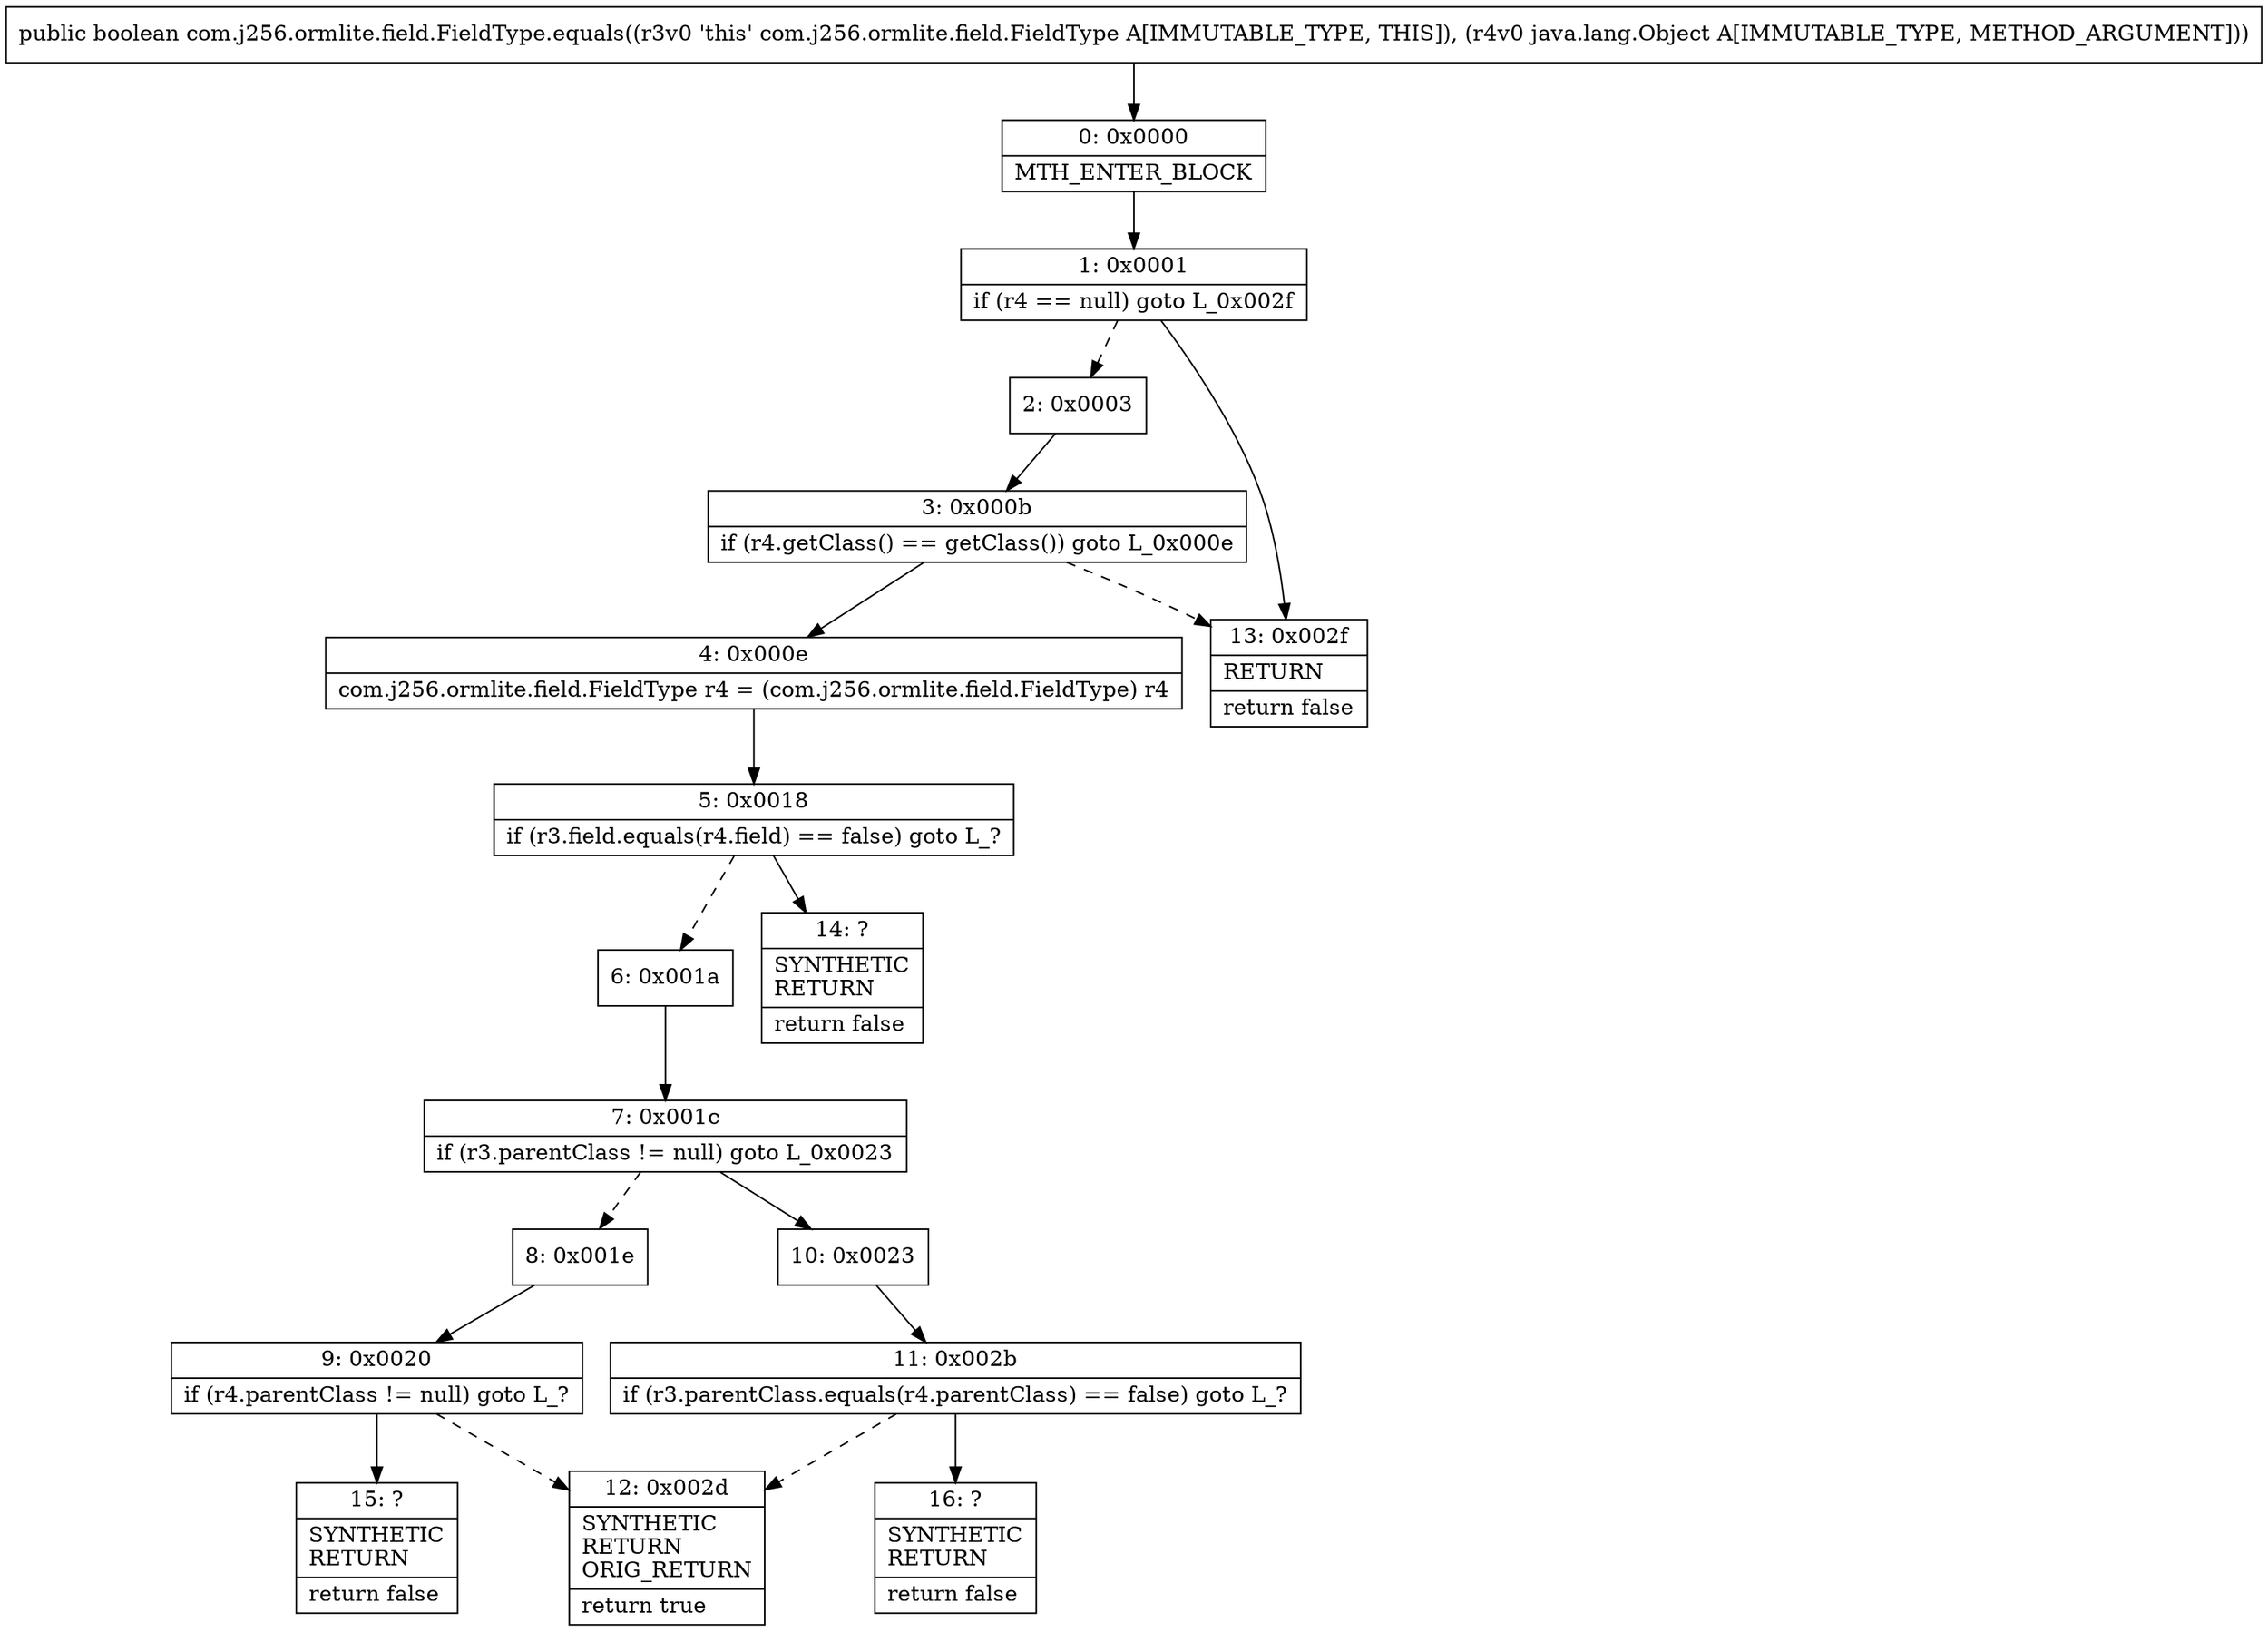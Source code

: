 digraph "CFG forcom.j256.ormlite.field.FieldType.equals(Ljava\/lang\/Object;)Z" {
Node_0 [shape=record,label="{0\:\ 0x0000|MTH_ENTER_BLOCK\l}"];
Node_1 [shape=record,label="{1\:\ 0x0001|if (r4 == null) goto L_0x002f\l}"];
Node_2 [shape=record,label="{2\:\ 0x0003}"];
Node_3 [shape=record,label="{3\:\ 0x000b|if (r4.getClass() == getClass()) goto L_0x000e\l}"];
Node_4 [shape=record,label="{4\:\ 0x000e|com.j256.ormlite.field.FieldType r4 = (com.j256.ormlite.field.FieldType) r4\l}"];
Node_5 [shape=record,label="{5\:\ 0x0018|if (r3.field.equals(r4.field) == false) goto L_?\l}"];
Node_6 [shape=record,label="{6\:\ 0x001a}"];
Node_7 [shape=record,label="{7\:\ 0x001c|if (r3.parentClass != null) goto L_0x0023\l}"];
Node_8 [shape=record,label="{8\:\ 0x001e}"];
Node_9 [shape=record,label="{9\:\ 0x0020|if (r4.parentClass != null) goto L_?\l}"];
Node_10 [shape=record,label="{10\:\ 0x0023}"];
Node_11 [shape=record,label="{11\:\ 0x002b|if (r3.parentClass.equals(r4.parentClass) == false) goto L_?\l}"];
Node_12 [shape=record,label="{12\:\ 0x002d|SYNTHETIC\lRETURN\lORIG_RETURN\l|return true\l}"];
Node_13 [shape=record,label="{13\:\ 0x002f|RETURN\l|return false\l}"];
Node_14 [shape=record,label="{14\:\ ?|SYNTHETIC\lRETURN\l|return false\l}"];
Node_15 [shape=record,label="{15\:\ ?|SYNTHETIC\lRETURN\l|return false\l}"];
Node_16 [shape=record,label="{16\:\ ?|SYNTHETIC\lRETURN\l|return false\l}"];
MethodNode[shape=record,label="{public boolean com.j256.ormlite.field.FieldType.equals((r3v0 'this' com.j256.ormlite.field.FieldType A[IMMUTABLE_TYPE, THIS]), (r4v0 java.lang.Object A[IMMUTABLE_TYPE, METHOD_ARGUMENT])) }"];
MethodNode -> Node_0;
Node_0 -> Node_1;
Node_1 -> Node_2[style=dashed];
Node_1 -> Node_13;
Node_2 -> Node_3;
Node_3 -> Node_4;
Node_3 -> Node_13[style=dashed];
Node_4 -> Node_5;
Node_5 -> Node_6[style=dashed];
Node_5 -> Node_14;
Node_6 -> Node_7;
Node_7 -> Node_8[style=dashed];
Node_7 -> Node_10;
Node_8 -> Node_9;
Node_9 -> Node_12[style=dashed];
Node_9 -> Node_15;
Node_10 -> Node_11;
Node_11 -> Node_12[style=dashed];
Node_11 -> Node_16;
}

